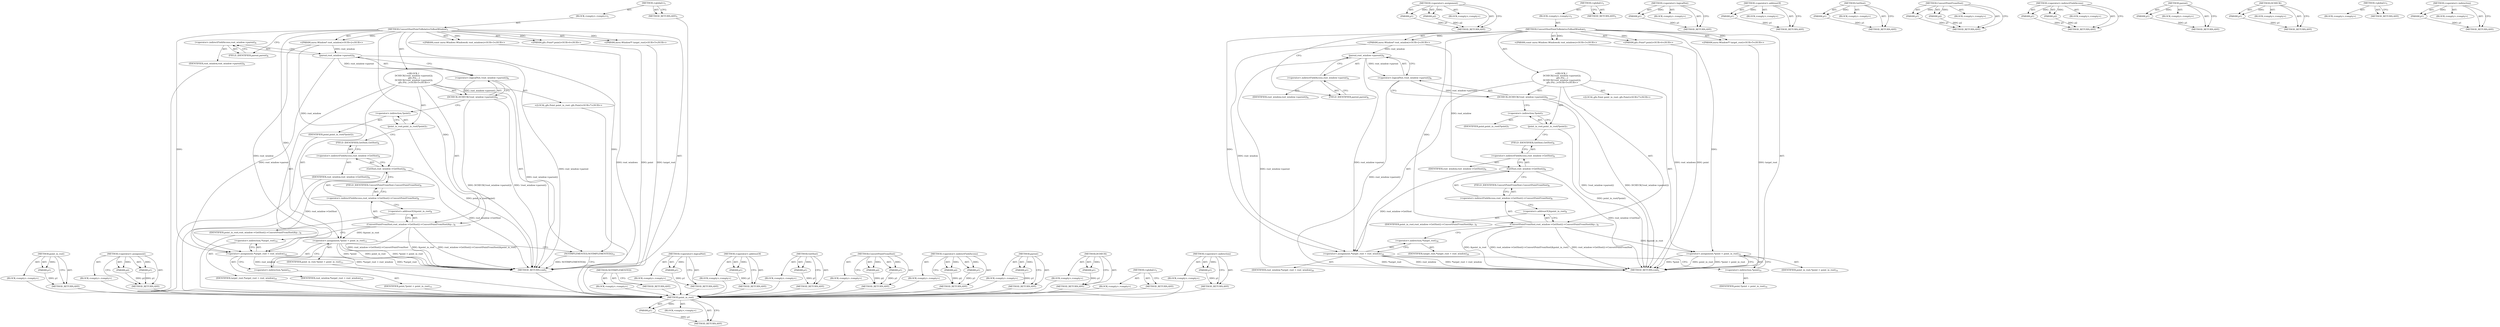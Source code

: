 digraph "&lt;operator&gt;.indirection" {
vulnerable_84 [label=<(METHOD,point_in_root)>];
vulnerable_85 [label=<(PARAM,p1)>];
vulnerable_86 [label=<(BLOCK,&lt;empty&gt;,&lt;empty&gt;)>];
vulnerable_87 [label=<(METHOD_RETURN,ANY)>];
vulnerable_105 [label=<(METHOD,&lt;operator&gt;.assignment)>];
vulnerable_106 [label=<(PARAM,p1)>];
vulnerable_107 [label=<(PARAM,p2)>];
vulnerable_108 [label=<(BLOCK,&lt;empty&gt;,&lt;empty&gt;)>];
vulnerable_109 [label=<(METHOD_RETURN,ANY)>];
vulnerable_6 [label=<(METHOD,&lt;global&gt;)<SUB>1</SUB>>];
vulnerable_7 [label=<(BLOCK,&lt;empty&gt;,&lt;empty&gt;)<SUB>1</SUB>>];
vulnerable_8 [label=<(METHOD,ConvertHostPointToRelativeToRootWindow)<SUB>1</SUB>>];
vulnerable_9 [label="<(PARAM,aura::Window* root_window)<SUB>2</SUB>>"];
vulnerable_10 [label="<(PARAM,const aura::Window::Windows&amp; root_windows)<SUB>3</SUB>>"];
vulnerable_11 [label="<(PARAM,gfx::Point* point)<SUB>4</SUB>>"];
vulnerable_12 [label="<(PARAM,aura::Window** target_root)<SUB>5</SUB>>"];
vulnerable_13 [label="<(BLOCK,{
  DCHECK(!root_window-&gt;parent());
   gfx::Poi...,{
  DCHECK(!root_window-&gt;parent());
   gfx::Poi...)<SUB>5</SUB>>"];
vulnerable_14 [label=<(DCHECK,DCHECK(!root_window-&gt;parent()))<SUB>6</SUB>>];
vulnerable_15 [label=<(&lt;operator&gt;.logicalNot,!root_window-&gt;parent())<SUB>6</SUB>>];
vulnerable_16 [label=<(parent,root_window-&gt;parent())<SUB>6</SUB>>];
vulnerable_17 [label=<(&lt;operator&gt;.indirectFieldAccess,root_window-&gt;parent)<SUB>6</SUB>>];
vulnerable_18 [label=<(IDENTIFIER,root_window,root_window-&gt;parent())<SUB>6</SUB>>];
vulnerable_19 [label=<(FIELD_IDENTIFIER,parent,parent)<SUB>6</SUB>>];
vulnerable_20 [label="<(LOCAL,gfx.Point point_in_root: gfx.Point)<SUB>7</SUB>>"];
vulnerable_21 [label=<(point_in_root,point_in_root(*point))<SUB>7</SUB>>];
vulnerable_22 [label=<(&lt;operator&gt;.indirection,*point)<SUB>7</SUB>>];
vulnerable_23 [label=<(IDENTIFIER,point,point_in_root(*point))<SUB>7</SUB>>];
vulnerable_24 [label=<(ConvertPointFromHost,root_window-&gt;GetHost()-&gt;ConvertPointFromHost(&amp;p...)<SUB>8</SUB>>];
vulnerable_25 [label=<(&lt;operator&gt;.indirectFieldAccess,root_window-&gt;GetHost()-&gt;ConvertPointFromHost)<SUB>8</SUB>>];
vulnerable_26 [label=<(GetHost,root_window-&gt;GetHost())<SUB>8</SUB>>];
vulnerable_27 [label=<(&lt;operator&gt;.indirectFieldAccess,root_window-&gt;GetHost)<SUB>8</SUB>>];
vulnerable_28 [label=<(IDENTIFIER,root_window,root_window-&gt;GetHost())<SUB>8</SUB>>];
vulnerable_29 [label=<(FIELD_IDENTIFIER,GetHost,GetHost)<SUB>8</SUB>>];
vulnerable_30 [label=<(FIELD_IDENTIFIER,ConvertPointFromHost,ConvertPointFromHost)<SUB>8</SUB>>];
vulnerable_31 [label=<(&lt;operator&gt;.addressOf,&amp;point_in_root)<SUB>8</SUB>>];
vulnerable_32 [label=<(IDENTIFIER,point_in_root,root_window-&gt;GetHost()-&gt;ConvertPointFromHost(&amp;p...)<SUB>8</SUB>>];
vulnerable_33 [label=<(&lt;operator&gt;.assignment,*target_root = root_window)<SUB>10</SUB>>];
vulnerable_34 [label=<(&lt;operator&gt;.indirection,*target_root)<SUB>10</SUB>>];
vulnerable_35 [label=<(IDENTIFIER,target_root,*target_root = root_window)<SUB>10</SUB>>];
vulnerable_36 [label=<(IDENTIFIER,root_window,*target_root = root_window)<SUB>10</SUB>>];
vulnerable_37 [label=<(&lt;operator&gt;.assignment,*point = point_in_root)<SUB>11</SUB>>];
vulnerable_38 [label=<(&lt;operator&gt;.indirection,*point)<SUB>11</SUB>>];
vulnerable_39 [label=<(IDENTIFIER,point,*point = point_in_root)<SUB>11</SUB>>];
vulnerable_40 [label=<(IDENTIFIER,point_in_root,*point = point_in_root)<SUB>11</SUB>>];
vulnerable_41 [label=<(NOTIMPLEMENTED,NOTIMPLEMENTED())<SUB>31</SUB>>];
vulnerable_42 [label=<(METHOD_RETURN,void)<SUB>1</SUB>>];
vulnerable_44 [label=<(METHOD_RETURN,ANY)<SUB>1</SUB>>];
vulnerable_110 [label=<(METHOD,NOTIMPLEMENTED)>];
vulnerable_111 [label=<(BLOCK,&lt;empty&gt;,&lt;empty&gt;)>];
vulnerable_112 [label=<(METHOD_RETURN,ANY)>];
vulnerable_71 [label=<(METHOD,&lt;operator&gt;.logicalNot)>];
vulnerable_72 [label=<(PARAM,p1)>];
vulnerable_73 [label=<(BLOCK,&lt;empty&gt;,&lt;empty&gt;)>];
vulnerable_74 [label=<(METHOD_RETURN,ANY)>];
vulnerable_101 [label=<(METHOD,&lt;operator&gt;.addressOf)>];
vulnerable_102 [label=<(PARAM,p1)>];
vulnerable_103 [label=<(BLOCK,&lt;empty&gt;,&lt;empty&gt;)>];
vulnerable_104 [label=<(METHOD_RETURN,ANY)>];
vulnerable_97 [label=<(METHOD,GetHost)>];
vulnerable_98 [label=<(PARAM,p1)>];
vulnerable_99 [label=<(BLOCK,&lt;empty&gt;,&lt;empty&gt;)>];
vulnerable_100 [label=<(METHOD_RETURN,ANY)>];
vulnerable_92 [label=<(METHOD,ConvertPointFromHost)>];
vulnerable_93 [label=<(PARAM,p1)>];
vulnerable_94 [label=<(PARAM,p2)>];
vulnerable_95 [label=<(BLOCK,&lt;empty&gt;,&lt;empty&gt;)>];
vulnerable_96 [label=<(METHOD_RETURN,ANY)>];
vulnerable_79 [label=<(METHOD,&lt;operator&gt;.indirectFieldAccess)>];
vulnerable_80 [label=<(PARAM,p1)>];
vulnerable_81 [label=<(PARAM,p2)>];
vulnerable_82 [label=<(BLOCK,&lt;empty&gt;,&lt;empty&gt;)>];
vulnerable_83 [label=<(METHOD_RETURN,ANY)>];
vulnerable_75 [label=<(METHOD,parent)>];
vulnerable_76 [label=<(PARAM,p1)>];
vulnerable_77 [label=<(BLOCK,&lt;empty&gt;,&lt;empty&gt;)>];
vulnerable_78 [label=<(METHOD_RETURN,ANY)>];
vulnerable_67 [label=<(METHOD,DCHECK)>];
vulnerable_68 [label=<(PARAM,p1)>];
vulnerable_69 [label=<(BLOCK,&lt;empty&gt;,&lt;empty&gt;)>];
vulnerable_70 [label=<(METHOD_RETURN,ANY)>];
vulnerable_61 [label=<(METHOD,&lt;global&gt;)<SUB>1</SUB>>];
vulnerable_62 [label=<(BLOCK,&lt;empty&gt;,&lt;empty&gt;)>];
vulnerable_63 [label=<(METHOD_RETURN,ANY)>];
vulnerable_88 [label=<(METHOD,&lt;operator&gt;.indirection)>];
vulnerable_89 [label=<(PARAM,p1)>];
vulnerable_90 [label=<(BLOCK,&lt;empty&gt;,&lt;empty&gt;)>];
vulnerable_91 [label=<(METHOD_RETURN,ANY)>];
fixed_83 [label=<(METHOD,point_in_root)>];
fixed_84 [label=<(PARAM,p1)>];
fixed_85 [label=<(BLOCK,&lt;empty&gt;,&lt;empty&gt;)>];
fixed_86 [label=<(METHOD_RETURN,ANY)>];
fixed_104 [label=<(METHOD,&lt;operator&gt;.assignment)>];
fixed_105 [label=<(PARAM,p1)>];
fixed_106 [label=<(PARAM,p2)>];
fixed_107 [label=<(BLOCK,&lt;empty&gt;,&lt;empty&gt;)>];
fixed_108 [label=<(METHOD_RETURN,ANY)>];
fixed_6 [label=<(METHOD,&lt;global&gt;)<SUB>1</SUB>>];
fixed_7 [label=<(BLOCK,&lt;empty&gt;,&lt;empty&gt;)<SUB>1</SUB>>];
fixed_8 [label=<(METHOD,ConvertHostPointToRelativeToRootWindow)<SUB>1</SUB>>];
fixed_9 [label="<(PARAM,aura::Window* root_window)<SUB>2</SUB>>"];
fixed_10 [label="<(PARAM,const aura::Window::Windows&amp; root_windows)<SUB>3</SUB>>"];
fixed_11 [label="<(PARAM,gfx::Point* point)<SUB>4</SUB>>"];
fixed_12 [label="<(PARAM,aura::Window** target_root)<SUB>5</SUB>>"];
fixed_13 [label="<(BLOCK,{
  DCHECK(!root_window-&gt;parent());
   gfx::Poi...,{
  DCHECK(!root_window-&gt;parent());
   gfx::Poi...)<SUB>5</SUB>>"];
fixed_14 [label=<(DCHECK,DCHECK(!root_window-&gt;parent()))<SUB>6</SUB>>];
fixed_15 [label=<(&lt;operator&gt;.logicalNot,!root_window-&gt;parent())<SUB>6</SUB>>];
fixed_16 [label=<(parent,root_window-&gt;parent())<SUB>6</SUB>>];
fixed_17 [label=<(&lt;operator&gt;.indirectFieldAccess,root_window-&gt;parent)<SUB>6</SUB>>];
fixed_18 [label=<(IDENTIFIER,root_window,root_window-&gt;parent())<SUB>6</SUB>>];
fixed_19 [label=<(FIELD_IDENTIFIER,parent,parent)<SUB>6</SUB>>];
fixed_20 [label="<(LOCAL,gfx.Point point_in_root: gfx.Point)<SUB>7</SUB>>"];
fixed_21 [label=<(point_in_root,point_in_root(*point))<SUB>7</SUB>>];
fixed_22 [label=<(&lt;operator&gt;.indirection,*point)<SUB>7</SUB>>];
fixed_23 [label=<(IDENTIFIER,point,point_in_root(*point))<SUB>7</SUB>>];
fixed_24 [label=<(ConvertPointFromHost,root_window-&gt;GetHost()-&gt;ConvertPointFromHost(&amp;p...)<SUB>8</SUB>>];
fixed_25 [label=<(&lt;operator&gt;.indirectFieldAccess,root_window-&gt;GetHost()-&gt;ConvertPointFromHost)<SUB>8</SUB>>];
fixed_26 [label=<(GetHost,root_window-&gt;GetHost())<SUB>8</SUB>>];
fixed_27 [label=<(&lt;operator&gt;.indirectFieldAccess,root_window-&gt;GetHost)<SUB>8</SUB>>];
fixed_28 [label=<(IDENTIFIER,root_window,root_window-&gt;GetHost())<SUB>8</SUB>>];
fixed_29 [label=<(FIELD_IDENTIFIER,GetHost,GetHost)<SUB>8</SUB>>];
fixed_30 [label=<(FIELD_IDENTIFIER,ConvertPointFromHost,ConvertPointFromHost)<SUB>8</SUB>>];
fixed_31 [label=<(&lt;operator&gt;.addressOf,&amp;point_in_root)<SUB>8</SUB>>];
fixed_32 [label=<(IDENTIFIER,point_in_root,root_window-&gt;GetHost()-&gt;ConvertPointFromHost(&amp;p...)<SUB>8</SUB>>];
fixed_33 [label=<(&lt;operator&gt;.assignment,*target_root = root_window)<SUB>30</SUB>>];
fixed_34 [label=<(&lt;operator&gt;.indirection,*target_root)<SUB>30</SUB>>];
fixed_35 [label=<(IDENTIFIER,target_root,*target_root = root_window)<SUB>30</SUB>>];
fixed_36 [label=<(IDENTIFIER,root_window,*target_root = root_window)<SUB>30</SUB>>];
fixed_37 [label=<(&lt;operator&gt;.assignment,*point = point_in_root)<SUB>31</SUB>>];
fixed_38 [label=<(&lt;operator&gt;.indirection,*point)<SUB>31</SUB>>];
fixed_39 [label=<(IDENTIFIER,point,*point = point_in_root)<SUB>31</SUB>>];
fixed_40 [label=<(IDENTIFIER,point_in_root,*point = point_in_root)<SUB>31</SUB>>];
fixed_41 [label=<(METHOD_RETURN,void)<SUB>1</SUB>>];
fixed_43 [label=<(METHOD_RETURN,ANY)<SUB>1</SUB>>];
fixed_70 [label=<(METHOD,&lt;operator&gt;.logicalNot)>];
fixed_71 [label=<(PARAM,p1)>];
fixed_72 [label=<(BLOCK,&lt;empty&gt;,&lt;empty&gt;)>];
fixed_73 [label=<(METHOD_RETURN,ANY)>];
fixed_100 [label=<(METHOD,&lt;operator&gt;.addressOf)>];
fixed_101 [label=<(PARAM,p1)>];
fixed_102 [label=<(BLOCK,&lt;empty&gt;,&lt;empty&gt;)>];
fixed_103 [label=<(METHOD_RETURN,ANY)>];
fixed_96 [label=<(METHOD,GetHost)>];
fixed_97 [label=<(PARAM,p1)>];
fixed_98 [label=<(BLOCK,&lt;empty&gt;,&lt;empty&gt;)>];
fixed_99 [label=<(METHOD_RETURN,ANY)>];
fixed_91 [label=<(METHOD,ConvertPointFromHost)>];
fixed_92 [label=<(PARAM,p1)>];
fixed_93 [label=<(PARAM,p2)>];
fixed_94 [label=<(BLOCK,&lt;empty&gt;,&lt;empty&gt;)>];
fixed_95 [label=<(METHOD_RETURN,ANY)>];
fixed_78 [label=<(METHOD,&lt;operator&gt;.indirectFieldAccess)>];
fixed_79 [label=<(PARAM,p1)>];
fixed_80 [label=<(PARAM,p2)>];
fixed_81 [label=<(BLOCK,&lt;empty&gt;,&lt;empty&gt;)>];
fixed_82 [label=<(METHOD_RETURN,ANY)>];
fixed_74 [label=<(METHOD,parent)>];
fixed_75 [label=<(PARAM,p1)>];
fixed_76 [label=<(BLOCK,&lt;empty&gt;,&lt;empty&gt;)>];
fixed_77 [label=<(METHOD_RETURN,ANY)>];
fixed_66 [label=<(METHOD,DCHECK)>];
fixed_67 [label=<(PARAM,p1)>];
fixed_68 [label=<(BLOCK,&lt;empty&gt;,&lt;empty&gt;)>];
fixed_69 [label=<(METHOD_RETURN,ANY)>];
fixed_60 [label=<(METHOD,&lt;global&gt;)<SUB>1</SUB>>];
fixed_61 [label=<(BLOCK,&lt;empty&gt;,&lt;empty&gt;)>];
fixed_62 [label=<(METHOD_RETURN,ANY)>];
fixed_87 [label=<(METHOD,&lt;operator&gt;.indirection)>];
fixed_88 [label=<(PARAM,p1)>];
fixed_89 [label=<(BLOCK,&lt;empty&gt;,&lt;empty&gt;)>];
fixed_90 [label=<(METHOD_RETURN,ANY)>];
vulnerable_84 -> vulnerable_85  [key=0, label="AST: "];
vulnerable_84 -> vulnerable_85  [key=1, label="DDG: "];
vulnerable_84 -> vulnerable_86  [key=0, label="AST: "];
vulnerable_84 -> vulnerable_87  [key=0, label="AST: "];
vulnerable_84 -> vulnerable_87  [key=1, label="CFG: "];
vulnerable_85 -> vulnerable_87  [key=0, label="DDG: p1"];
vulnerable_86 -> fixed_83  [key=0];
vulnerable_87 -> fixed_83  [key=0];
vulnerable_105 -> vulnerable_106  [key=0, label="AST: "];
vulnerable_105 -> vulnerable_106  [key=1, label="DDG: "];
vulnerable_105 -> vulnerable_108  [key=0, label="AST: "];
vulnerable_105 -> vulnerable_107  [key=0, label="AST: "];
vulnerable_105 -> vulnerable_107  [key=1, label="DDG: "];
vulnerable_105 -> vulnerable_109  [key=0, label="AST: "];
vulnerable_105 -> vulnerable_109  [key=1, label="CFG: "];
vulnerable_106 -> vulnerable_109  [key=0, label="DDG: p1"];
vulnerable_107 -> vulnerable_109  [key=0, label="DDG: p2"];
vulnerable_108 -> fixed_83  [key=0];
vulnerable_109 -> fixed_83  [key=0];
vulnerable_6 -> vulnerable_7  [key=0, label="AST: "];
vulnerable_6 -> vulnerable_44  [key=0, label="AST: "];
vulnerable_6 -> vulnerable_44  [key=1, label="CFG: "];
vulnerable_7 -> vulnerable_8  [key=0, label="AST: "];
vulnerable_8 -> vulnerable_9  [key=0, label="AST: "];
vulnerable_8 -> vulnerable_9  [key=1, label="DDG: "];
vulnerable_8 -> vulnerable_10  [key=0, label="AST: "];
vulnerable_8 -> vulnerable_10  [key=1, label="DDG: "];
vulnerable_8 -> vulnerable_11  [key=0, label="AST: "];
vulnerable_8 -> vulnerable_11  [key=1, label="DDG: "];
vulnerable_8 -> vulnerable_12  [key=0, label="AST: "];
vulnerable_8 -> vulnerable_12  [key=1, label="DDG: "];
vulnerable_8 -> vulnerable_13  [key=0, label="AST: "];
vulnerable_8 -> vulnerable_42  [key=0, label="AST: "];
vulnerable_8 -> vulnerable_19  [key=0, label="CFG: "];
vulnerable_8 -> vulnerable_33  [key=0, label="DDG: "];
vulnerable_8 -> vulnerable_37  [key=0, label="DDG: "];
vulnerable_8 -> vulnerable_41  [key=0, label="DDG: "];
vulnerable_8 -> vulnerable_24  [key=0, label="DDG: "];
vulnerable_9 -> vulnerable_33  [key=0, label="DDG: root_window"];
vulnerable_9 -> vulnerable_16  [key=0, label="DDG: root_window"];
vulnerable_9 -> vulnerable_26  [key=0, label="DDG: root_window"];
vulnerable_10 -> vulnerable_42  [key=0, label="DDG: root_windows"];
vulnerable_11 -> vulnerable_42  [key=0, label="DDG: point"];
vulnerable_12 -> vulnerable_42  [key=0, label="DDG: target_root"];
vulnerable_13 -> vulnerable_14  [key=0, label="AST: "];
vulnerable_13 -> vulnerable_20  [key=0, label="AST: "];
vulnerable_13 -> vulnerable_21  [key=0, label="AST: "];
vulnerable_13 -> vulnerable_24  [key=0, label="AST: "];
vulnerable_13 -> vulnerable_33  [key=0, label="AST: "];
vulnerable_13 -> vulnerable_37  [key=0, label="AST: "];
vulnerable_13 -> vulnerable_41  [key=0, label="AST: "];
vulnerable_14 -> vulnerable_15  [key=0, label="AST: "];
vulnerable_14 -> vulnerable_22  [key=0, label="CFG: "];
vulnerable_14 -> vulnerable_42  [key=0, label="DDG: !root_window-&gt;parent()"];
vulnerable_14 -> vulnerable_42  [key=1, label="DDG: DCHECK(!root_window-&gt;parent())"];
vulnerable_15 -> vulnerable_16  [key=0, label="AST: "];
vulnerable_15 -> vulnerable_14  [key=0, label="CFG: "];
vulnerable_15 -> vulnerable_14  [key=1, label="DDG: root_window-&gt;parent()"];
vulnerable_15 -> vulnerable_42  [key=0, label="DDG: root_window-&gt;parent()"];
vulnerable_16 -> vulnerable_17  [key=0, label="AST: "];
vulnerable_16 -> vulnerable_15  [key=0, label="CFG: "];
vulnerable_16 -> vulnerable_15  [key=1, label="DDG: root_window-&gt;parent"];
vulnerable_16 -> vulnerable_42  [key=0, label="DDG: root_window-&gt;parent"];
vulnerable_16 -> vulnerable_33  [key=0, label="DDG: root_window-&gt;parent"];
vulnerable_17 -> vulnerable_18  [key=0, label="AST: "];
vulnerable_17 -> vulnerable_19  [key=0, label="AST: "];
vulnerable_17 -> vulnerable_16  [key=0, label="CFG: "];
vulnerable_18 -> fixed_83  [key=0];
vulnerable_19 -> vulnerable_17  [key=0, label="CFG: "];
vulnerable_20 -> fixed_83  [key=0];
vulnerable_21 -> vulnerable_22  [key=0, label="AST: "];
vulnerable_21 -> vulnerable_29  [key=0, label="CFG: "];
vulnerable_21 -> vulnerable_42  [key=0, label="DDG: point_in_root(*point)"];
vulnerable_22 -> vulnerable_23  [key=0, label="AST: "];
vulnerable_22 -> vulnerable_21  [key=0, label="CFG: "];
vulnerable_23 -> fixed_83  [key=0];
vulnerable_24 -> vulnerable_25  [key=0, label="AST: "];
vulnerable_24 -> vulnerable_31  [key=0, label="AST: "];
vulnerable_24 -> vulnerable_34  [key=0, label="CFG: "];
vulnerable_24 -> vulnerable_42  [key=0, label="DDG: root_window-&gt;GetHost()-&gt;ConvertPointFromHost"];
vulnerable_24 -> vulnerable_42  [key=1, label="DDG: &amp;point_in_root"];
vulnerable_24 -> vulnerable_42  [key=2, label="DDG: root_window-&gt;GetHost()-&gt;ConvertPointFromHost(&amp;point_in_root)"];
vulnerable_24 -> vulnerable_37  [key=0, label="DDG: &amp;point_in_root"];
vulnerable_25 -> vulnerable_26  [key=0, label="AST: "];
vulnerable_25 -> vulnerable_30  [key=0, label="AST: "];
vulnerable_25 -> vulnerable_31  [key=0, label="CFG: "];
vulnerable_26 -> vulnerable_27  [key=0, label="AST: "];
vulnerable_26 -> vulnerable_30  [key=0, label="CFG: "];
vulnerable_26 -> vulnerable_42  [key=0, label="DDG: root_window-&gt;GetHost"];
vulnerable_26 -> vulnerable_33  [key=0, label="DDG: root_window-&gt;GetHost"];
vulnerable_27 -> vulnerable_28  [key=0, label="AST: "];
vulnerable_27 -> vulnerable_29  [key=0, label="AST: "];
vulnerable_27 -> vulnerable_26  [key=0, label="CFG: "];
vulnerable_28 -> fixed_83  [key=0];
vulnerable_29 -> vulnerable_27  [key=0, label="CFG: "];
vulnerable_30 -> vulnerable_25  [key=0, label="CFG: "];
vulnerable_31 -> vulnerable_32  [key=0, label="AST: "];
vulnerable_31 -> vulnerable_24  [key=0, label="CFG: "];
vulnerable_32 -> fixed_83  [key=0];
vulnerable_33 -> vulnerable_34  [key=0, label="AST: "];
vulnerable_33 -> vulnerable_36  [key=0, label="AST: "];
vulnerable_33 -> vulnerable_38  [key=0, label="CFG: "];
vulnerable_33 -> vulnerable_42  [key=0, label="DDG: *target_root"];
vulnerable_33 -> vulnerable_42  [key=1, label="DDG: root_window"];
vulnerable_33 -> vulnerable_42  [key=2, label="DDG: *target_root = root_window"];
vulnerable_34 -> vulnerable_35  [key=0, label="AST: "];
vulnerable_34 -> vulnerable_33  [key=0, label="CFG: "];
vulnerable_35 -> fixed_83  [key=0];
vulnerable_36 -> fixed_83  [key=0];
vulnerable_37 -> vulnerable_38  [key=0, label="AST: "];
vulnerable_37 -> vulnerable_40  [key=0, label="AST: "];
vulnerable_37 -> vulnerable_41  [key=0, label="CFG: "];
vulnerable_37 -> vulnerable_42  [key=0, label="DDG: *point"];
vulnerable_37 -> vulnerable_42  [key=1, label="DDG: point_in_root"];
vulnerable_37 -> vulnerable_42  [key=2, label="DDG: *point = point_in_root"];
vulnerable_38 -> vulnerable_39  [key=0, label="AST: "];
vulnerable_38 -> vulnerable_37  [key=0, label="CFG: "];
vulnerable_39 -> fixed_83  [key=0];
vulnerable_40 -> fixed_83  [key=0];
vulnerable_41 -> vulnerable_42  [key=0, label="CFG: "];
vulnerable_41 -> vulnerable_42  [key=1, label="DDG: NOTIMPLEMENTED()"];
vulnerable_42 -> fixed_83  [key=0];
vulnerable_44 -> fixed_83  [key=0];
vulnerable_110 -> vulnerable_111  [key=0, label="AST: "];
vulnerable_110 -> vulnerable_112  [key=0, label="AST: "];
vulnerable_110 -> vulnerable_112  [key=1, label="CFG: "];
vulnerable_111 -> fixed_83  [key=0];
vulnerable_112 -> fixed_83  [key=0];
vulnerable_71 -> vulnerable_72  [key=0, label="AST: "];
vulnerable_71 -> vulnerable_72  [key=1, label="DDG: "];
vulnerable_71 -> vulnerable_73  [key=0, label="AST: "];
vulnerable_71 -> vulnerable_74  [key=0, label="AST: "];
vulnerable_71 -> vulnerable_74  [key=1, label="CFG: "];
vulnerable_72 -> vulnerable_74  [key=0, label="DDG: p1"];
vulnerable_73 -> fixed_83  [key=0];
vulnerable_74 -> fixed_83  [key=0];
vulnerable_101 -> vulnerable_102  [key=0, label="AST: "];
vulnerable_101 -> vulnerable_102  [key=1, label="DDG: "];
vulnerable_101 -> vulnerable_103  [key=0, label="AST: "];
vulnerable_101 -> vulnerable_104  [key=0, label="AST: "];
vulnerable_101 -> vulnerable_104  [key=1, label="CFG: "];
vulnerable_102 -> vulnerable_104  [key=0, label="DDG: p1"];
vulnerable_103 -> fixed_83  [key=0];
vulnerable_104 -> fixed_83  [key=0];
vulnerable_97 -> vulnerable_98  [key=0, label="AST: "];
vulnerable_97 -> vulnerable_98  [key=1, label="DDG: "];
vulnerable_97 -> vulnerable_99  [key=0, label="AST: "];
vulnerable_97 -> vulnerable_100  [key=0, label="AST: "];
vulnerable_97 -> vulnerable_100  [key=1, label="CFG: "];
vulnerable_98 -> vulnerable_100  [key=0, label="DDG: p1"];
vulnerable_99 -> fixed_83  [key=0];
vulnerable_100 -> fixed_83  [key=0];
vulnerable_92 -> vulnerable_93  [key=0, label="AST: "];
vulnerable_92 -> vulnerable_93  [key=1, label="DDG: "];
vulnerable_92 -> vulnerable_95  [key=0, label="AST: "];
vulnerable_92 -> vulnerable_94  [key=0, label="AST: "];
vulnerable_92 -> vulnerable_94  [key=1, label="DDG: "];
vulnerable_92 -> vulnerable_96  [key=0, label="AST: "];
vulnerable_92 -> vulnerable_96  [key=1, label="CFG: "];
vulnerable_93 -> vulnerable_96  [key=0, label="DDG: p1"];
vulnerable_94 -> vulnerable_96  [key=0, label="DDG: p2"];
vulnerable_95 -> fixed_83  [key=0];
vulnerable_96 -> fixed_83  [key=0];
vulnerable_79 -> vulnerable_80  [key=0, label="AST: "];
vulnerable_79 -> vulnerable_80  [key=1, label="DDG: "];
vulnerable_79 -> vulnerable_82  [key=0, label="AST: "];
vulnerable_79 -> vulnerable_81  [key=0, label="AST: "];
vulnerable_79 -> vulnerable_81  [key=1, label="DDG: "];
vulnerable_79 -> vulnerable_83  [key=0, label="AST: "];
vulnerable_79 -> vulnerable_83  [key=1, label="CFG: "];
vulnerable_80 -> vulnerable_83  [key=0, label="DDG: p1"];
vulnerable_81 -> vulnerable_83  [key=0, label="DDG: p2"];
vulnerable_82 -> fixed_83  [key=0];
vulnerable_83 -> fixed_83  [key=0];
vulnerable_75 -> vulnerable_76  [key=0, label="AST: "];
vulnerable_75 -> vulnerable_76  [key=1, label="DDG: "];
vulnerable_75 -> vulnerable_77  [key=0, label="AST: "];
vulnerable_75 -> vulnerable_78  [key=0, label="AST: "];
vulnerable_75 -> vulnerable_78  [key=1, label="CFG: "];
vulnerable_76 -> vulnerable_78  [key=0, label="DDG: p1"];
vulnerable_77 -> fixed_83  [key=0];
vulnerable_78 -> fixed_83  [key=0];
vulnerable_67 -> vulnerable_68  [key=0, label="AST: "];
vulnerable_67 -> vulnerable_68  [key=1, label="DDG: "];
vulnerable_67 -> vulnerable_69  [key=0, label="AST: "];
vulnerable_67 -> vulnerable_70  [key=0, label="AST: "];
vulnerable_67 -> vulnerable_70  [key=1, label="CFG: "];
vulnerable_68 -> vulnerable_70  [key=0, label="DDG: p1"];
vulnerable_69 -> fixed_83  [key=0];
vulnerable_70 -> fixed_83  [key=0];
vulnerable_61 -> vulnerable_62  [key=0, label="AST: "];
vulnerable_61 -> vulnerable_63  [key=0, label="AST: "];
vulnerable_61 -> vulnerable_63  [key=1, label="CFG: "];
vulnerable_62 -> fixed_83  [key=0];
vulnerable_63 -> fixed_83  [key=0];
vulnerable_88 -> vulnerable_89  [key=0, label="AST: "];
vulnerable_88 -> vulnerable_89  [key=1, label="DDG: "];
vulnerable_88 -> vulnerable_90  [key=0, label="AST: "];
vulnerable_88 -> vulnerable_91  [key=0, label="AST: "];
vulnerable_88 -> vulnerable_91  [key=1, label="CFG: "];
vulnerable_89 -> vulnerable_91  [key=0, label="DDG: p1"];
vulnerable_90 -> fixed_83  [key=0];
vulnerable_91 -> fixed_83  [key=0];
fixed_83 -> fixed_84  [key=0, label="AST: "];
fixed_83 -> fixed_84  [key=1, label="DDG: "];
fixed_83 -> fixed_85  [key=0, label="AST: "];
fixed_83 -> fixed_86  [key=0, label="AST: "];
fixed_83 -> fixed_86  [key=1, label="CFG: "];
fixed_84 -> fixed_86  [key=0, label="DDG: p1"];
fixed_104 -> fixed_105  [key=0, label="AST: "];
fixed_104 -> fixed_105  [key=1, label="DDG: "];
fixed_104 -> fixed_107  [key=0, label="AST: "];
fixed_104 -> fixed_106  [key=0, label="AST: "];
fixed_104 -> fixed_106  [key=1, label="DDG: "];
fixed_104 -> fixed_108  [key=0, label="AST: "];
fixed_104 -> fixed_108  [key=1, label="CFG: "];
fixed_105 -> fixed_108  [key=0, label="DDG: p1"];
fixed_106 -> fixed_108  [key=0, label="DDG: p2"];
fixed_6 -> fixed_7  [key=0, label="AST: "];
fixed_6 -> fixed_43  [key=0, label="AST: "];
fixed_6 -> fixed_43  [key=1, label="CFG: "];
fixed_7 -> fixed_8  [key=0, label="AST: "];
fixed_8 -> fixed_9  [key=0, label="AST: "];
fixed_8 -> fixed_9  [key=1, label="DDG: "];
fixed_8 -> fixed_10  [key=0, label="AST: "];
fixed_8 -> fixed_10  [key=1, label="DDG: "];
fixed_8 -> fixed_11  [key=0, label="AST: "];
fixed_8 -> fixed_11  [key=1, label="DDG: "];
fixed_8 -> fixed_12  [key=0, label="AST: "];
fixed_8 -> fixed_12  [key=1, label="DDG: "];
fixed_8 -> fixed_13  [key=0, label="AST: "];
fixed_8 -> fixed_41  [key=0, label="AST: "];
fixed_8 -> fixed_19  [key=0, label="CFG: "];
fixed_8 -> fixed_33  [key=0, label="DDG: "];
fixed_8 -> fixed_37  [key=0, label="DDG: "];
fixed_8 -> fixed_24  [key=0, label="DDG: "];
fixed_9 -> fixed_33  [key=0, label="DDG: root_window"];
fixed_9 -> fixed_16  [key=0, label="DDG: root_window"];
fixed_9 -> fixed_26  [key=0, label="DDG: root_window"];
fixed_10 -> fixed_41  [key=0, label="DDG: root_windows"];
fixed_11 -> fixed_41  [key=0, label="DDG: point"];
fixed_12 -> fixed_41  [key=0, label="DDG: target_root"];
fixed_13 -> fixed_14  [key=0, label="AST: "];
fixed_13 -> fixed_20  [key=0, label="AST: "];
fixed_13 -> fixed_21  [key=0, label="AST: "];
fixed_13 -> fixed_24  [key=0, label="AST: "];
fixed_13 -> fixed_33  [key=0, label="AST: "];
fixed_13 -> fixed_37  [key=0, label="AST: "];
fixed_14 -> fixed_15  [key=0, label="AST: "];
fixed_14 -> fixed_22  [key=0, label="CFG: "];
fixed_14 -> fixed_41  [key=0, label="DDG: !root_window-&gt;parent()"];
fixed_14 -> fixed_41  [key=1, label="DDG: DCHECK(!root_window-&gt;parent())"];
fixed_15 -> fixed_16  [key=0, label="AST: "];
fixed_15 -> fixed_14  [key=0, label="CFG: "];
fixed_15 -> fixed_14  [key=1, label="DDG: root_window-&gt;parent()"];
fixed_15 -> fixed_41  [key=0, label="DDG: root_window-&gt;parent()"];
fixed_16 -> fixed_17  [key=0, label="AST: "];
fixed_16 -> fixed_15  [key=0, label="CFG: "];
fixed_16 -> fixed_15  [key=1, label="DDG: root_window-&gt;parent"];
fixed_16 -> fixed_41  [key=0, label="DDG: root_window-&gt;parent"];
fixed_16 -> fixed_33  [key=0, label="DDG: root_window-&gt;parent"];
fixed_17 -> fixed_18  [key=0, label="AST: "];
fixed_17 -> fixed_19  [key=0, label="AST: "];
fixed_17 -> fixed_16  [key=0, label="CFG: "];
fixed_19 -> fixed_17  [key=0, label="CFG: "];
fixed_21 -> fixed_22  [key=0, label="AST: "];
fixed_21 -> fixed_29  [key=0, label="CFG: "];
fixed_21 -> fixed_41  [key=0, label="DDG: point_in_root(*point)"];
fixed_22 -> fixed_23  [key=0, label="AST: "];
fixed_22 -> fixed_21  [key=0, label="CFG: "];
fixed_24 -> fixed_25  [key=0, label="AST: "];
fixed_24 -> fixed_31  [key=0, label="AST: "];
fixed_24 -> fixed_34  [key=0, label="CFG: "];
fixed_24 -> fixed_41  [key=0, label="DDG: root_window-&gt;GetHost()-&gt;ConvertPointFromHost"];
fixed_24 -> fixed_41  [key=1, label="DDG: &amp;point_in_root"];
fixed_24 -> fixed_41  [key=2, label="DDG: root_window-&gt;GetHost()-&gt;ConvertPointFromHost(&amp;point_in_root)"];
fixed_24 -> fixed_37  [key=0, label="DDG: &amp;point_in_root"];
fixed_25 -> fixed_26  [key=0, label="AST: "];
fixed_25 -> fixed_30  [key=0, label="AST: "];
fixed_25 -> fixed_31  [key=0, label="CFG: "];
fixed_26 -> fixed_27  [key=0, label="AST: "];
fixed_26 -> fixed_30  [key=0, label="CFG: "];
fixed_26 -> fixed_41  [key=0, label="DDG: root_window-&gt;GetHost"];
fixed_26 -> fixed_33  [key=0, label="DDG: root_window-&gt;GetHost"];
fixed_27 -> fixed_28  [key=0, label="AST: "];
fixed_27 -> fixed_29  [key=0, label="AST: "];
fixed_27 -> fixed_26  [key=0, label="CFG: "];
fixed_29 -> fixed_27  [key=0, label="CFG: "];
fixed_30 -> fixed_25  [key=0, label="CFG: "];
fixed_31 -> fixed_32  [key=0, label="AST: "];
fixed_31 -> fixed_24  [key=0, label="CFG: "];
fixed_33 -> fixed_34  [key=0, label="AST: "];
fixed_33 -> fixed_36  [key=0, label="AST: "];
fixed_33 -> fixed_38  [key=0, label="CFG: "];
fixed_33 -> fixed_41  [key=0, label="DDG: *target_root"];
fixed_33 -> fixed_41  [key=1, label="DDG: root_window"];
fixed_33 -> fixed_41  [key=2, label="DDG: *target_root = root_window"];
fixed_34 -> fixed_35  [key=0, label="AST: "];
fixed_34 -> fixed_33  [key=0, label="CFG: "];
fixed_37 -> fixed_38  [key=0, label="AST: "];
fixed_37 -> fixed_40  [key=0, label="AST: "];
fixed_37 -> fixed_41  [key=0, label="CFG: "];
fixed_37 -> fixed_41  [key=1, label="DDG: *point"];
fixed_37 -> fixed_41  [key=2, label="DDG: point_in_root"];
fixed_37 -> fixed_41  [key=3, label="DDG: *point = point_in_root"];
fixed_38 -> fixed_39  [key=0, label="AST: "];
fixed_38 -> fixed_37  [key=0, label="CFG: "];
fixed_70 -> fixed_71  [key=0, label="AST: "];
fixed_70 -> fixed_71  [key=1, label="DDG: "];
fixed_70 -> fixed_72  [key=0, label="AST: "];
fixed_70 -> fixed_73  [key=0, label="AST: "];
fixed_70 -> fixed_73  [key=1, label="CFG: "];
fixed_71 -> fixed_73  [key=0, label="DDG: p1"];
fixed_100 -> fixed_101  [key=0, label="AST: "];
fixed_100 -> fixed_101  [key=1, label="DDG: "];
fixed_100 -> fixed_102  [key=0, label="AST: "];
fixed_100 -> fixed_103  [key=0, label="AST: "];
fixed_100 -> fixed_103  [key=1, label="CFG: "];
fixed_101 -> fixed_103  [key=0, label="DDG: p1"];
fixed_96 -> fixed_97  [key=0, label="AST: "];
fixed_96 -> fixed_97  [key=1, label="DDG: "];
fixed_96 -> fixed_98  [key=0, label="AST: "];
fixed_96 -> fixed_99  [key=0, label="AST: "];
fixed_96 -> fixed_99  [key=1, label="CFG: "];
fixed_97 -> fixed_99  [key=0, label="DDG: p1"];
fixed_91 -> fixed_92  [key=0, label="AST: "];
fixed_91 -> fixed_92  [key=1, label="DDG: "];
fixed_91 -> fixed_94  [key=0, label="AST: "];
fixed_91 -> fixed_93  [key=0, label="AST: "];
fixed_91 -> fixed_93  [key=1, label="DDG: "];
fixed_91 -> fixed_95  [key=0, label="AST: "];
fixed_91 -> fixed_95  [key=1, label="CFG: "];
fixed_92 -> fixed_95  [key=0, label="DDG: p1"];
fixed_93 -> fixed_95  [key=0, label="DDG: p2"];
fixed_78 -> fixed_79  [key=0, label="AST: "];
fixed_78 -> fixed_79  [key=1, label="DDG: "];
fixed_78 -> fixed_81  [key=0, label="AST: "];
fixed_78 -> fixed_80  [key=0, label="AST: "];
fixed_78 -> fixed_80  [key=1, label="DDG: "];
fixed_78 -> fixed_82  [key=0, label="AST: "];
fixed_78 -> fixed_82  [key=1, label="CFG: "];
fixed_79 -> fixed_82  [key=0, label="DDG: p1"];
fixed_80 -> fixed_82  [key=0, label="DDG: p2"];
fixed_74 -> fixed_75  [key=0, label="AST: "];
fixed_74 -> fixed_75  [key=1, label="DDG: "];
fixed_74 -> fixed_76  [key=0, label="AST: "];
fixed_74 -> fixed_77  [key=0, label="AST: "];
fixed_74 -> fixed_77  [key=1, label="CFG: "];
fixed_75 -> fixed_77  [key=0, label="DDG: p1"];
fixed_66 -> fixed_67  [key=0, label="AST: "];
fixed_66 -> fixed_67  [key=1, label="DDG: "];
fixed_66 -> fixed_68  [key=0, label="AST: "];
fixed_66 -> fixed_69  [key=0, label="AST: "];
fixed_66 -> fixed_69  [key=1, label="CFG: "];
fixed_67 -> fixed_69  [key=0, label="DDG: p1"];
fixed_60 -> fixed_61  [key=0, label="AST: "];
fixed_60 -> fixed_62  [key=0, label="AST: "];
fixed_60 -> fixed_62  [key=1, label="CFG: "];
fixed_87 -> fixed_88  [key=0, label="AST: "];
fixed_87 -> fixed_88  [key=1, label="DDG: "];
fixed_87 -> fixed_89  [key=0, label="AST: "];
fixed_87 -> fixed_90  [key=0, label="AST: "];
fixed_87 -> fixed_90  [key=1, label="CFG: "];
fixed_88 -> fixed_90  [key=0, label="DDG: p1"];
}
